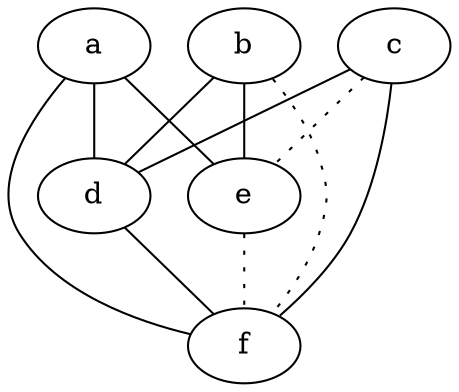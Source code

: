 graph {
a -- d;
a -- e;
a -- f;
b -- d;
b -- e;
b -- f [style=dotted];
c -- d;
c -- e [style=dotted];
c -- f;
d -- f;
e -- f [style=dotted];
}

